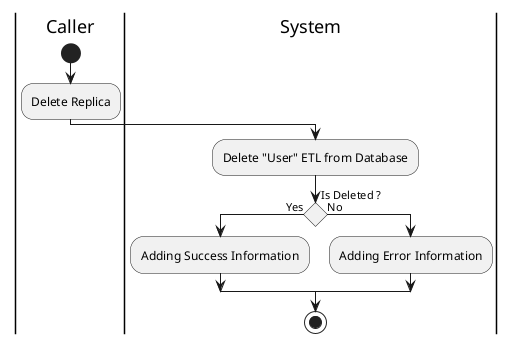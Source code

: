 @startuml DeleteUserETL

skinparam ConditionEndStyle hline
skinparam conditionStyle diamond
skinparam Monochrome true
skinparam Shadowing false

|Caller|
start
:Delete Replica;

|System|
:Delete "User" ETL from Database;

if (Is Deleted ?) then (Yes)
    :Adding Success Information;
else (No)
    :Adding Error Information;
endif
stop

@enduml